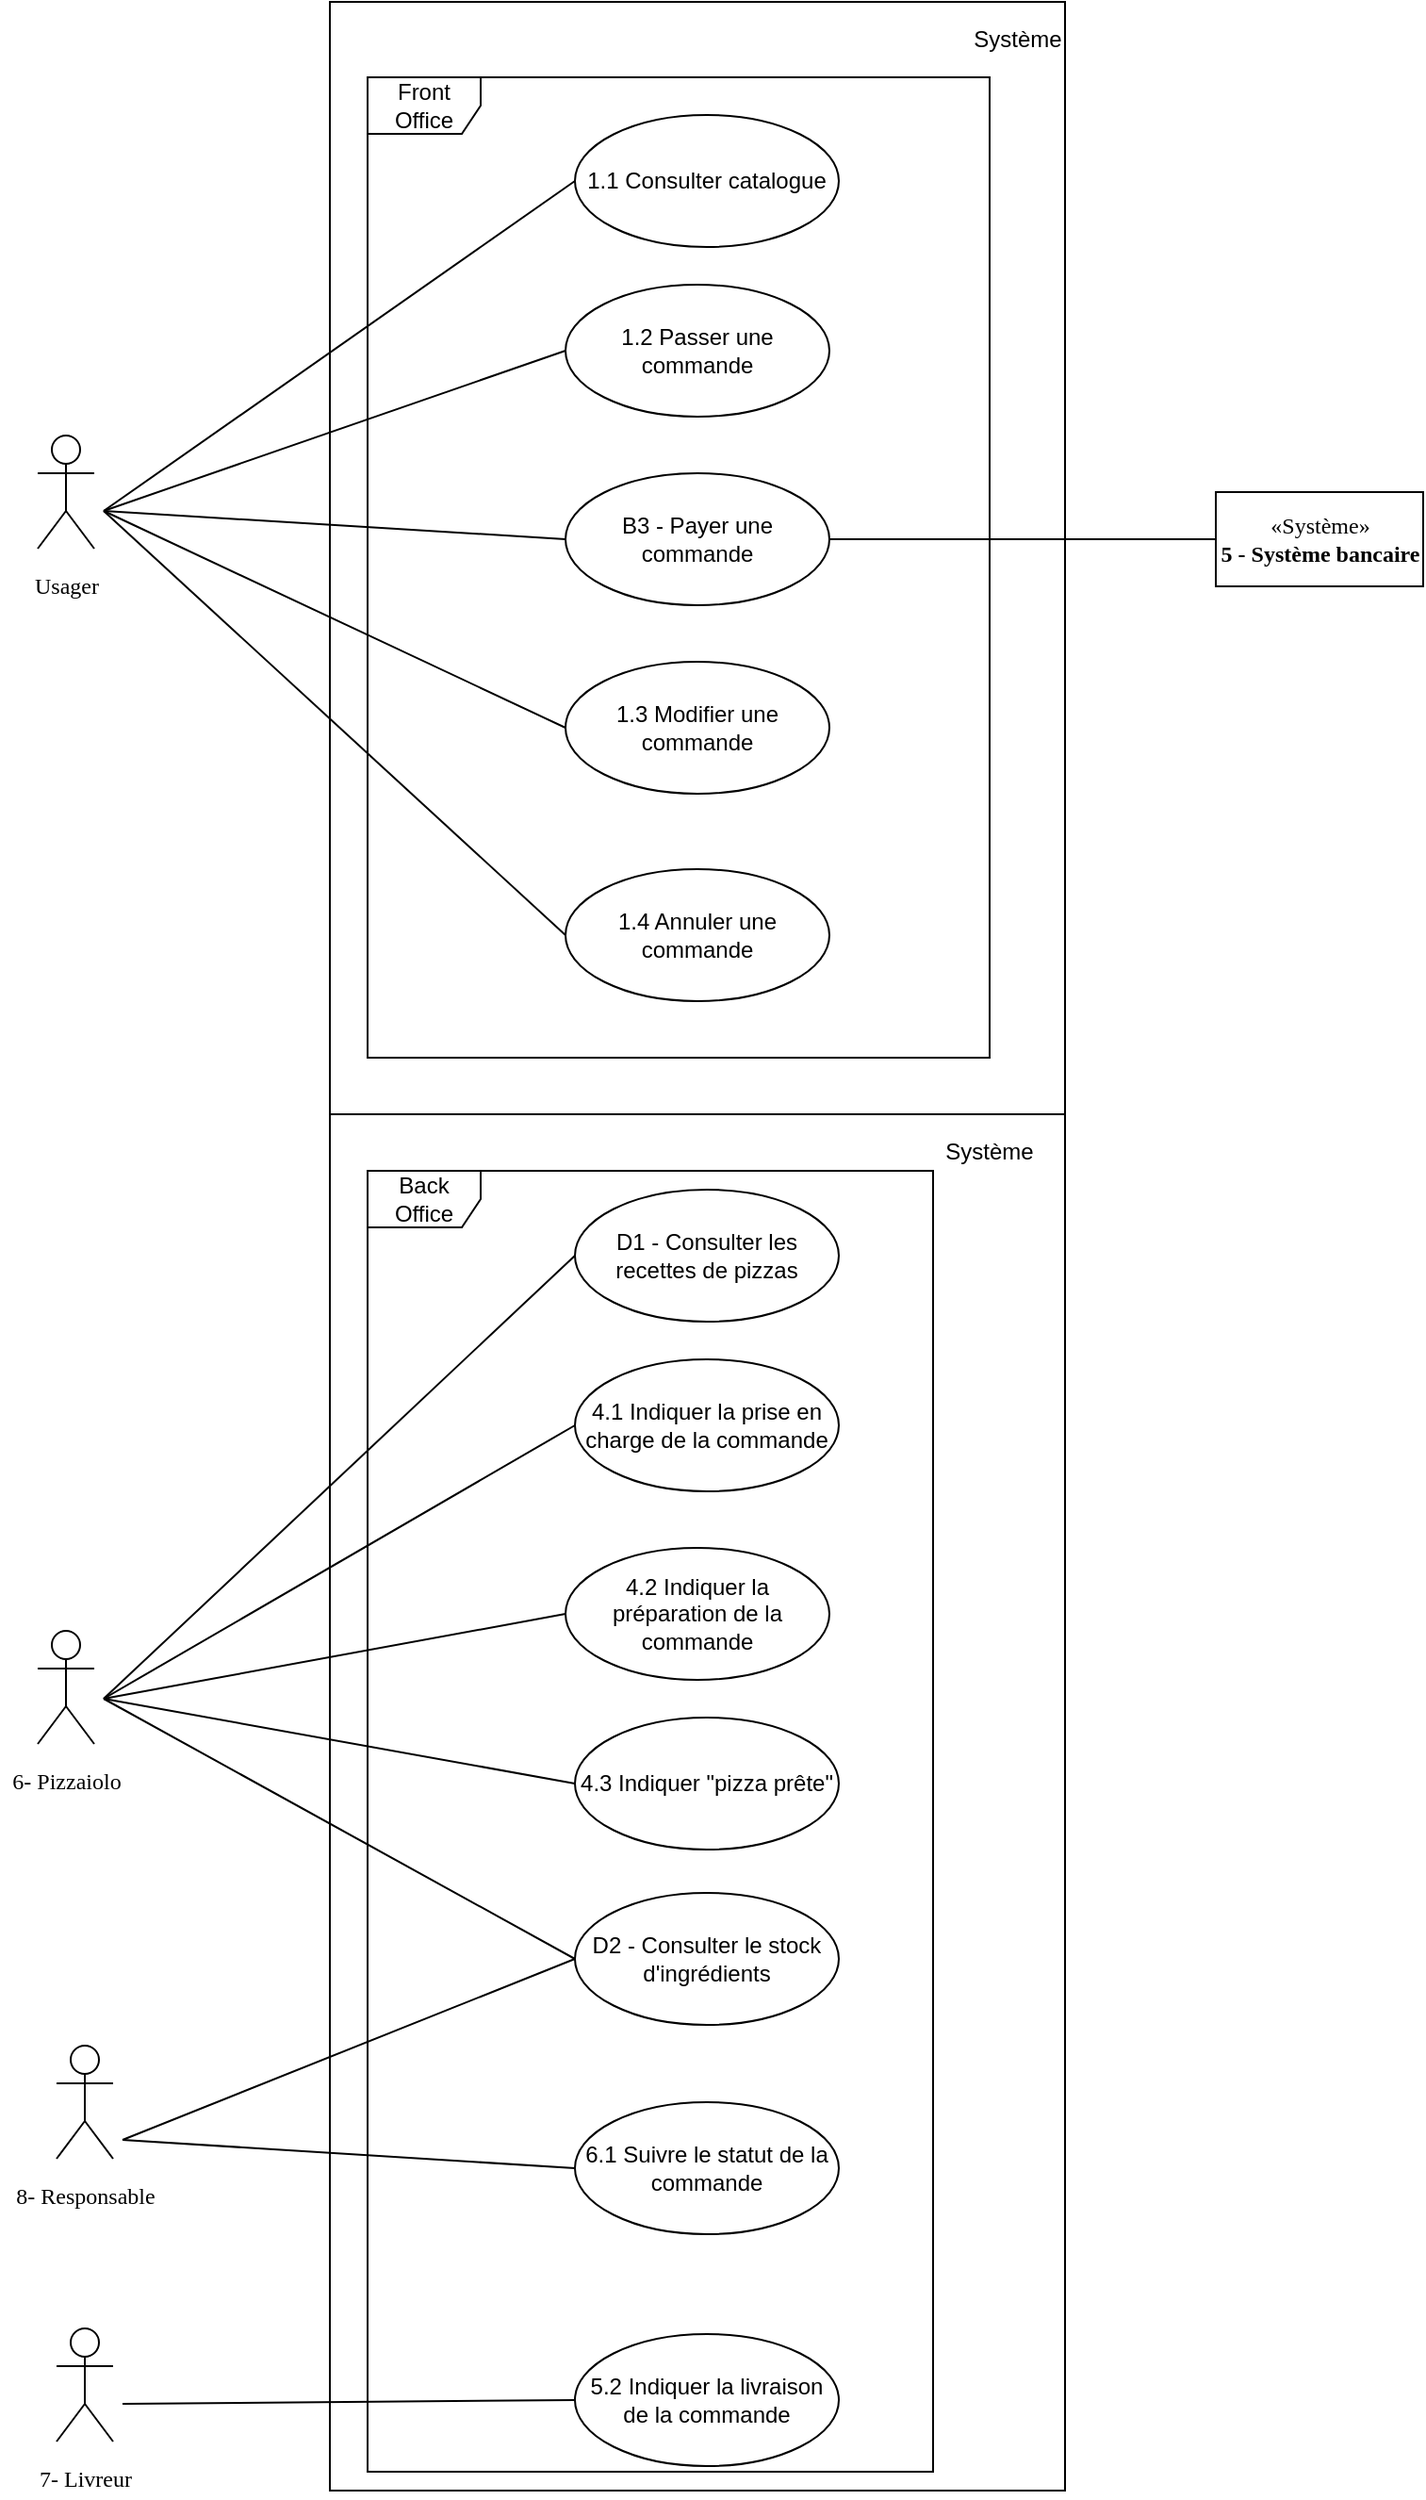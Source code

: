 <mxfile version="12.9.8" type="device"><diagram id="97h_wKhprlIOJRT2k9i_" name="Page-1"><mxGraphModel dx="1198" dy="654" grid="1" gridSize="10" guides="1" tooltips="1" connect="1" arrows="1" fold="1" page="1" pageScale="1" pageWidth="827" pageHeight="1169" math="0" shadow="0"><root><mxCell id="0"/><mxCell id="1" parent="0"/><mxCell id="i-eo5gj2GzD81agh89OC-1" value="" style="group" parent="1" vertex="1" connectable="0"><mxGeometry x="40" y="360" width="55" height="90" as="geometry"/></mxCell><mxCell id="i-eo5gj2GzD81agh89OC-2" value="Actor" style="shape=umlActor;verticalLabelPosition=bottom;labelBackgroundColor=#ffffff;verticalAlign=top;html=1;noLabel=1;fontColor=none;" parent="i-eo5gj2GzD81agh89OC-1" vertex="1"><mxGeometry x="5" width="30" height="60" as="geometry"/></mxCell><mxCell id="i-eo5gj2GzD81agh89OC-3" value="Usager" style="text;html=1;align=center;verticalAlign=middle;resizable=0;points=[];autosize=1;fontFamily=Times New Roman;fontColor=none;" parent="i-eo5gj2GzD81agh89OC-1" vertex="1"><mxGeometry x="-5" y="70" width="50" height="20" as="geometry"/></mxCell><mxCell id="i-eo5gj2GzD81agh89OC-4" value="«Système»&lt;br&gt;&lt;b&gt;5 - Système bancaire&lt;br&gt;&lt;/b&gt;" style="html=1;labelBackgroundColor=none;fontFamily=Times New Roman;fontColor=none;" parent="1" vertex="1"><mxGeometry x="670" y="390" width="110" height="50" as="geometry"/></mxCell><mxCell id="i-eo5gj2GzD81agh89OC-5" value="" style="rounded=0;whiteSpace=wrap;html=1;" parent="1" vertex="1"><mxGeometry x="200" y="130" width="390" height="590" as="geometry"/></mxCell><mxCell id="i-eo5gj2GzD81agh89OC-6" value="Système" style="text;html=1;strokeColor=none;fillColor=none;align=center;verticalAlign=middle;whiteSpace=wrap;rounded=0;" parent="1" vertex="1"><mxGeometry x="545" y="140" width="40" height="20" as="geometry"/></mxCell><mxCell id="i-eo5gj2GzD81agh89OC-9" value="1.2 Passer une commande" style="ellipse;whiteSpace=wrap;html=1;" parent="1" vertex="1"><mxGeometry x="325" y="280" width="140" height="70" as="geometry"/></mxCell><mxCell id="i-eo5gj2GzD81agh89OC-10" value="B3 - Payer une commande" style="ellipse;whiteSpace=wrap;html=1;" parent="1" vertex="1"><mxGeometry x="325" y="380" width="140" height="70" as="geometry"/></mxCell><mxCell id="i-eo5gj2GzD81agh89OC-11" value="1.3 Modifier une commande" style="ellipse;whiteSpace=wrap;html=1;" parent="1" vertex="1"><mxGeometry x="325" y="480" width="140" height="70" as="geometry"/></mxCell><mxCell id="i-eo5gj2GzD81agh89OC-12" value="1.4 Annuler une commande" style="ellipse;whiteSpace=wrap;html=1;" parent="1" vertex="1"><mxGeometry x="325" y="590" width="140" height="70" as="geometry"/></mxCell><mxCell id="i-eo5gj2GzD81agh89OC-13" value="" style="endArrow=none;html=1;entryX=0;entryY=0.5;entryDx=0;entryDy=0;" parent="1" target="i-eo5gj2GzD81agh89OC-9" edge="1"><mxGeometry width="50" height="50" relative="1" as="geometry"><mxPoint x="80" y="400" as="sourcePoint"/><mxPoint x="610" y="410" as="targetPoint"/></mxGeometry></mxCell><mxCell id="i-eo5gj2GzD81agh89OC-14" value="" style="endArrow=none;html=1;entryX=0;entryY=0.5;entryDx=0;entryDy=0;exitX=1;exitY=0.5;exitDx=0;exitDy=0;" parent="1" source="i-eo5gj2GzD81agh89OC-10" target="i-eo5gj2GzD81agh89OC-4" edge="1"><mxGeometry width="50" height="50" relative="1" as="geometry"><mxPoint x="630" y="290" as="sourcePoint"/><mxPoint x="610" y="410" as="targetPoint"/></mxGeometry></mxCell><mxCell id="i-eo5gj2GzD81agh89OC-15" value="" style="endArrow=none;html=1;entryX=0;entryY=0.5;entryDx=0;entryDy=0;" parent="1" target="i-eo5gj2GzD81agh89OC-11" edge="1"><mxGeometry width="50" height="50" relative="1" as="geometry"><mxPoint x="80" y="400" as="sourcePoint"/><mxPoint x="610" y="410" as="targetPoint"/></mxGeometry></mxCell><mxCell id="i-eo5gj2GzD81agh89OC-16" value="" style="endArrow=none;html=1;entryX=0;entryY=0.5;entryDx=0;entryDy=0;" parent="1" target="i-eo5gj2GzD81agh89OC-12" edge="1"><mxGeometry width="50" height="50" relative="1" as="geometry"><mxPoint x="80" y="400" as="sourcePoint"/><mxPoint x="610" y="410" as="targetPoint"/></mxGeometry></mxCell><mxCell id="i-eo5gj2GzD81agh89OC-17" value="" style="endArrow=none;html=1;entryX=0;entryY=0.5;entryDx=0;entryDy=0;" parent="1" target="i-eo5gj2GzD81agh89OC-10" edge="1"><mxGeometry width="50" height="50" relative="1" as="geometry"><mxPoint x="80" y="400" as="sourcePoint"/><mxPoint x="610" y="410" as="targetPoint"/></mxGeometry></mxCell><mxCell id="i-eo5gj2GzD81agh89OC-18" value="1.1 Consulter catalogue" style="ellipse;whiteSpace=wrap;html=1;" parent="1" vertex="1"><mxGeometry x="330" y="190" width="140" height="70" as="geometry"/></mxCell><mxCell id="i-eo5gj2GzD81agh89OC-19" value="" style="endArrow=none;html=1;entryX=0;entryY=0.5;entryDx=0;entryDy=0;" parent="1" target="i-eo5gj2GzD81agh89OC-18" edge="1"><mxGeometry width="50" height="50" relative="1" as="geometry"><mxPoint x="80" y="400" as="sourcePoint"/><mxPoint x="335" y="325" as="targetPoint"/></mxGeometry></mxCell><mxCell id="i-eo5gj2GzD81agh89OC-20" value="" style="group" parent="1" vertex="1" connectable="0"><mxGeometry x="50" y="1214" width="65" height="90" as="geometry"/></mxCell><mxCell id="i-eo5gj2GzD81agh89OC-21" value="Actor" style="shape=umlActor;verticalLabelPosition=bottom;labelBackgroundColor=#ffffff;verticalAlign=top;html=1;noLabel=1;fontColor=none;" parent="i-eo5gj2GzD81agh89OC-20" vertex="1"><mxGeometry x="5" width="30" height="60" as="geometry"/></mxCell><mxCell id="i-eo5gj2GzD81agh89OC-22" value="8- Responsable" style="text;html=1;align=center;verticalAlign=middle;resizable=0;points=[];autosize=1;fontFamily=Times New Roman;fontColor=none;" parent="i-eo5gj2GzD81agh89OC-20" vertex="1"><mxGeometry x="-25" y="70" width="90" height="20" as="geometry"/></mxCell><mxCell id="i-eo5gj2GzD81agh89OC-23" value="" style="rounded=0;whiteSpace=wrap;html=1;" parent="1" vertex="1"><mxGeometry x="200" y="720" width="390" height="730" as="geometry"/></mxCell><mxCell id="i-eo5gj2GzD81agh89OC-24" value="Système" style="text;html=1;strokeColor=none;fillColor=none;align=center;verticalAlign=middle;whiteSpace=wrap;rounded=0;" parent="1" vertex="1"><mxGeometry x="530" y="730" width="40" height="20" as="geometry"/></mxCell><mxCell id="i-eo5gj2GzD81agh89OC-27" value="4.1 Indiquer la prise en charge de la commande" style="ellipse;whiteSpace=wrap;html=1;" parent="1" vertex="1"><mxGeometry x="330" y="850" width="140" height="70" as="geometry"/></mxCell><mxCell id="i-eo5gj2GzD81agh89OC-28" value="4.2 Indiquer la préparation de la commande" style="ellipse;whiteSpace=wrap;html=1;" parent="1" vertex="1"><mxGeometry x="325" y="950" width="140" height="70" as="geometry"/></mxCell><mxCell id="i-eo5gj2GzD81agh89OC-29" value="5.2 Indiquer la livraison de la commande" style="ellipse;whiteSpace=wrap;html=1;" parent="1" vertex="1"><mxGeometry x="330" y="1367" width="140" height="70" as="geometry"/></mxCell><mxCell id="i-eo5gj2GzD81agh89OC-30" value="6.1 Suivre le statut de la commande" style="ellipse;whiteSpace=wrap;html=1;" parent="1" vertex="1"><mxGeometry x="330" y="1244" width="140" height="70" as="geometry"/></mxCell><mxCell id="i-eo5gj2GzD81agh89OC-31" value="D2 - Consulter le stock d'ingrédients" style="ellipse;whiteSpace=wrap;html=1;" parent="1" vertex="1"><mxGeometry x="330" y="1133" width="140" height="70" as="geometry"/></mxCell><mxCell id="i-eo5gj2GzD81agh89OC-32" value="D1 - Consulter les recettes de pizzas" style="ellipse;whiteSpace=wrap;html=1;" parent="1" vertex="1"><mxGeometry x="330" y="760" width="140" height="70" as="geometry"/></mxCell><mxCell id="i-eo5gj2GzD81agh89OC-33" value="" style="group" parent="1" vertex="1" connectable="0"><mxGeometry x="40" y="994" width="55" height="90" as="geometry"/></mxCell><mxCell id="i-eo5gj2GzD81agh89OC-34" value="Actor" style="shape=umlActor;verticalLabelPosition=bottom;labelBackgroundColor=#ffffff;verticalAlign=top;html=1;noLabel=1;fontColor=none;" parent="i-eo5gj2GzD81agh89OC-33" vertex="1"><mxGeometry x="5" width="30" height="60" as="geometry"/></mxCell><mxCell id="i-eo5gj2GzD81agh89OC-35" value="6- Pizzaiolo" style="text;html=1;align=center;verticalAlign=middle;resizable=0;points=[];autosize=1;fontFamily=Times New Roman;fontColor=none;" parent="i-eo5gj2GzD81agh89OC-33" vertex="1"><mxGeometry x="-15" y="70" width="70" height="20" as="geometry"/></mxCell><mxCell id="i-eo5gj2GzD81agh89OC-36" value="" style="group" parent="1" vertex="1" connectable="0"><mxGeometry x="50" y="1364" width="60" height="90" as="geometry"/></mxCell><mxCell id="i-eo5gj2GzD81agh89OC-37" value="Actor" style="shape=umlActor;verticalLabelPosition=bottom;labelBackgroundColor=#ffffff;verticalAlign=top;html=1;noLabel=1;fontColor=none;" parent="i-eo5gj2GzD81agh89OC-36" vertex="1"><mxGeometry x="5" width="30" height="60" as="geometry"/></mxCell><mxCell id="i-eo5gj2GzD81agh89OC-38" value="7- Livreur" style="text;html=1;align=center;verticalAlign=middle;resizable=0;points=[];autosize=1;fontFamily=Times New Roman;fontColor=none;" parent="i-eo5gj2GzD81agh89OC-36" vertex="1"><mxGeometry x="-10" y="70" width="60" height="20" as="geometry"/></mxCell><mxCell id="i-eo5gj2GzD81agh89OC-39" value="" style="endArrow=none;html=1;entryX=0;entryY=0.5;entryDx=0;entryDy=0;" parent="1" target="i-eo5gj2GzD81agh89OC-32" edge="1"><mxGeometry width="50" height="50" relative="1" as="geometry"><mxPoint x="80" y="1030" as="sourcePoint"/><mxPoint x="540" y="1114" as="targetPoint"/></mxGeometry></mxCell><mxCell id="i-eo5gj2GzD81agh89OC-40" value="" style="endArrow=none;html=1;entryX=0;entryY=0.5;entryDx=0;entryDy=0;" parent="1" target="i-eo5gj2GzD81agh89OC-27" edge="1"><mxGeometry width="50" height="50" relative="1" as="geometry"><mxPoint x="80" y="1030" as="sourcePoint"/><mxPoint x="330" y="879" as="targetPoint"/></mxGeometry></mxCell><mxCell id="i-eo5gj2GzD81agh89OC-41" value="" style="endArrow=none;html=1;entryX=0;entryY=0.5;entryDx=0;entryDy=0;" parent="1" target="i-eo5gj2GzD81agh89OC-28" edge="1"><mxGeometry width="50" height="50" relative="1" as="geometry"><mxPoint x="80" y="1030" as="sourcePoint"/><mxPoint x="340" y="889" as="targetPoint"/></mxGeometry></mxCell><mxCell id="i-eo5gj2GzD81agh89OC-42" value="" style="endArrow=none;html=1;entryX=0;entryY=0.5;entryDx=0;entryDy=0;" parent="1" target="i-eo5gj2GzD81agh89OC-29" edge="1"><mxGeometry width="50" height="50" relative="1" as="geometry"><mxPoint x="90" y="1404" as="sourcePoint"/><mxPoint x="620" y="1384" as="targetPoint"/></mxGeometry></mxCell><mxCell id="i-eo5gj2GzD81agh89OC-43" value="" style="endArrow=none;html=1;entryX=0;entryY=0.5;entryDx=0;entryDy=0;" parent="1" target="i-eo5gj2GzD81agh89OC-31" edge="1"><mxGeometry width="50" height="50" relative="1" as="geometry"><mxPoint x="90" y="1264" as="sourcePoint"/><mxPoint x="620" y="1104" as="targetPoint"/></mxGeometry></mxCell><mxCell id="i-eo5gj2GzD81agh89OC-44" value="" style="endArrow=none;html=1;entryX=0;entryY=0.5;entryDx=0;entryDy=0;" parent="1" target="i-eo5gj2GzD81agh89OC-30" edge="1"><mxGeometry width="50" height="50" relative="1" as="geometry"><mxPoint x="90" y="1264" as="sourcePoint"/><mxPoint x="620" y="1104" as="targetPoint"/></mxGeometry></mxCell><mxCell id="i-eo5gj2GzD81agh89OC-45" value="" style="endArrow=none;html=1;entryX=0;entryY=0.5;entryDx=0;entryDy=0;" parent="1" target="i-eo5gj2GzD81agh89OC-31" edge="1"><mxGeometry width="50" height="50" relative="1" as="geometry"><mxPoint x="80" y="1030" as="sourcePoint"/><mxPoint x="370" y="1184" as="targetPoint"/></mxGeometry></mxCell><mxCell id="i-eo5gj2GzD81agh89OC-46" value="4.3 Indiquer &quot;pizza prête&quot;" style="ellipse;whiteSpace=wrap;html=1;" parent="1" vertex="1"><mxGeometry x="330" y="1040" width="140" height="70" as="geometry"/></mxCell><mxCell id="i-eo5gj2GzD81agh89OC-47" value="" style="endArrow=none;html=1;entryX=0;entryY=0.5;entryDx=0;entryDy=0;" parent="1" target="i-eo5gj2GzD81agh89OC-46" edge="1"><mxGeometry width="50" height="50" relative="1" as="geometry"><mxPoint x="80" y="1030" as="sourcePoint"/><mxPoint x="335" y="995" as="targetPoint"/></mxGeometry></mxCell><mxCell id="79fSaxFOOuUlW12J3PCk-3" value="Front Office" style="shape=umlFrame;whiteSpace=wrap;html=1;fillColor=none;" vertex="1" parent="1"><mxGeometry x="220" y="170" width="330" height="520" as="geometry"/></mxCell><mxCell id="79fSaxFOOuUlW12J3PCk-6" value="Back Office" style="shape=umlFrame;whiteSpace=wrap;html=1;fillColor=none;" vertex="1" parent="1"><mxGeometry x="220" y="750" width="300" height="690" as="geometry"/></mxCell></root></mxGraphModel></diagram></mxfile>